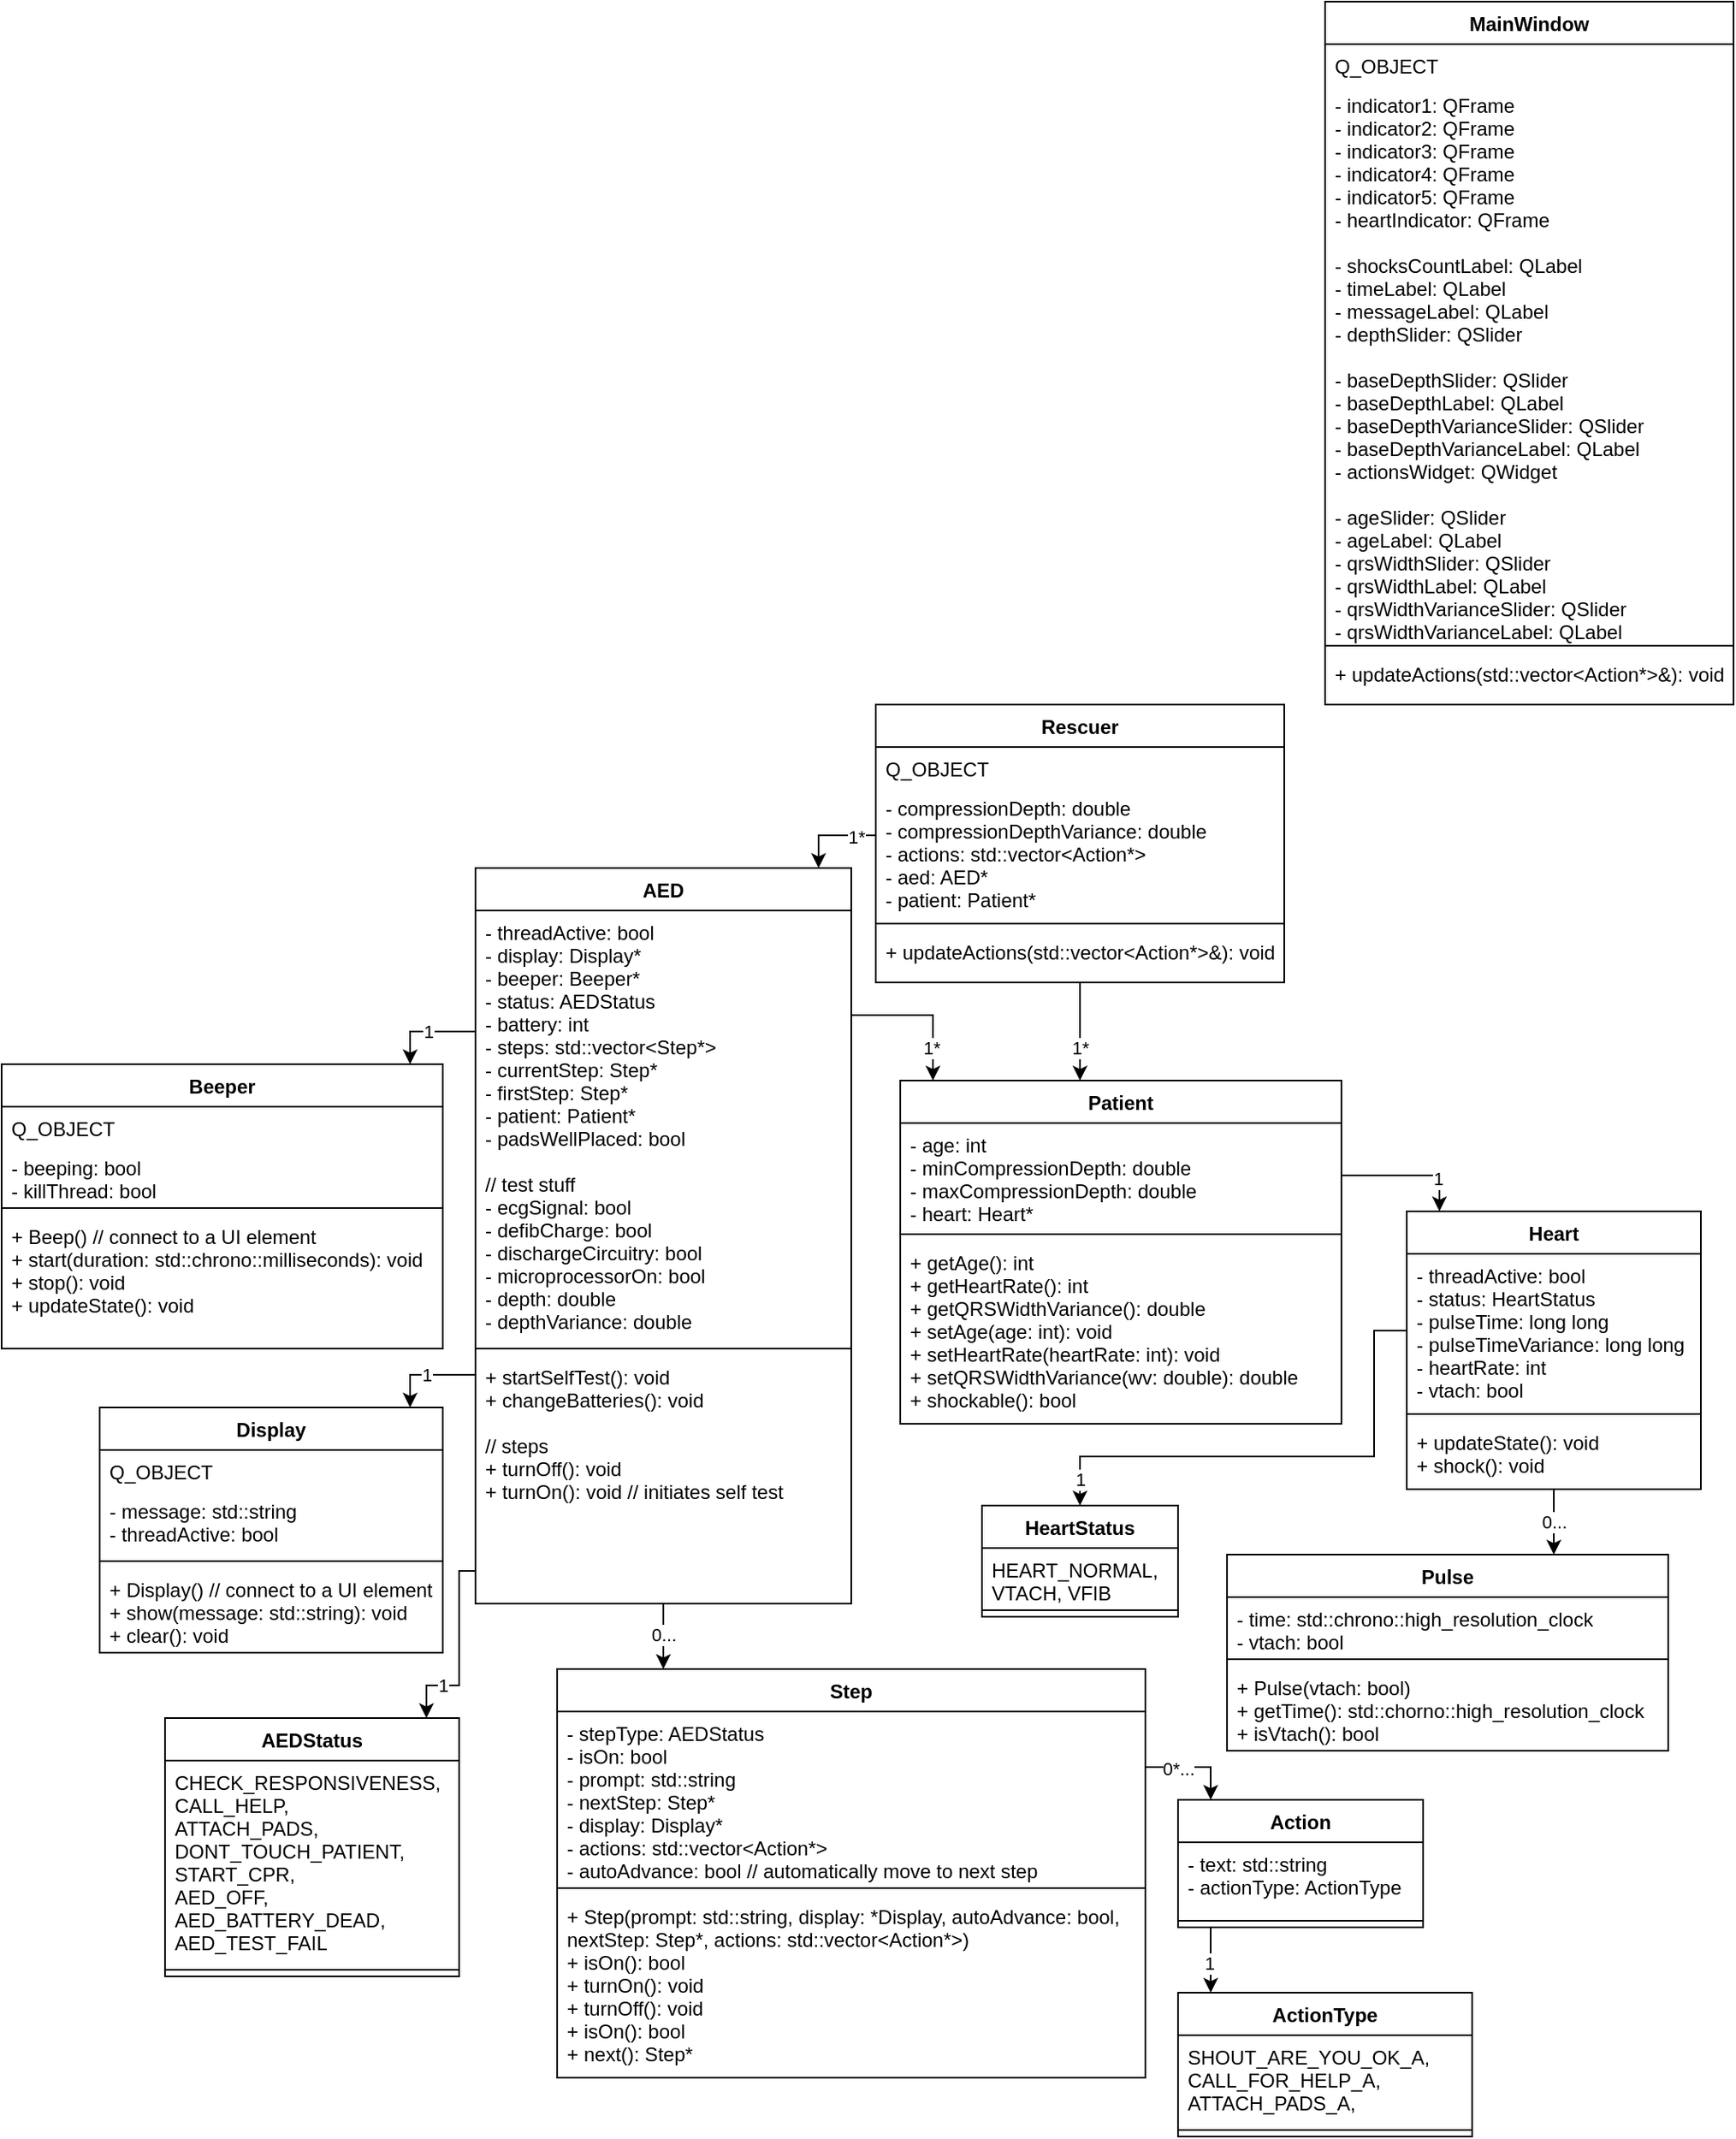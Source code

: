 <mxfile version="22.1.2" type="device">
  <diagram name="Page-1" id="tetlP-_5vaCFwDyEh7tG">
    <mxGraphModel dx="1083" dy="1207" grid="1" gridSize="10" guides="1" tooltips="1" connect="1" arrows="1" fold="1" page="0" pageScale="1" pageWidth="850" pageHeight="1100" math="0" shadow="0">
      <root>
        <mxCell id="0" />
        <mxCell id="1" parent="0" />
        <mxCell id="tUdZDqMW9yjcQcm0qfBK-10" style="edgeStyle=orthogonalEdgeStyle;rounded=0;orthogonalLoop=1;jettySize=auto;html=1;" parent="1" source="ScC2c7ncrTBsJSaWzP-6-5" target="iWsLtl4iKsOkgfnaJagi-5" edge="1">
          <mxGeometry relative="1" as="geometry">
            <Array as="points">
              <mxPoint x="250" y="40" />
            </Array>
          </mxGeometry>
        </mxCell>
        <mxCell id="tUdZDqMW9yjcQcm0qfBK-12" value="1*" style="edgeLabel;html=1;align=center;verticalAlign=middle;resizable=0;points=[];" parent="tUdZDqMW9yjcQcm0qfBK-10" vertex="1" connectable="0">
          <mxGeometry x="0.856" y="-1" relative="1" as="geometry">
            <mxPoint y="-14" as="offset" />
          </mxGeometry>
        </mxCell>
        <mxCell id="tUdZDqMW9yjcQcm0qfBK-26" style="edgeStyle=orthogonalEdgeStyle;rounded=0;orthogonalLoop=1;jettySize=auto;html=1;" parent="1" source="ScC2c7ncrTBsJSaWzP-6-5" target="ScC2c7ncrTBsJSaWzP-6-25" edge="1">
          <mxGeometry relative="1" as="geometry">
            <Array as="points">
              <mxPoint x="-70" y="260" />
            </Array>
          </mxGeometry>
        </mxCell>
        <mxCell id="tUdZDqMW9yjcQcm0qfBK-34" value="1" style="edgeLabel;html=1;align=center;verticalAlign=middle;resizable=0;points=[];" parent="tUdZDqMW9yjcQcm0qfBK-26" vertex="1" connectable="0">
          <mxGeometry x="0.498" y="-1" relative="1" as="geometry">
            <mxPoint x="11" y="-5" as="offset" />
          </mxGeometry>
        </mxCell>
        <mxCell id="tUdZDqMW9yjcQcm0qfBK-27" style="edgeStyle=orthogonalEdgeStyle;rounded=0;orthogonalLoop=1;jettySize=auto;html=1;" parent="1" source="ScC2c7ncrTBsJSaWzP-6-5" target="ScC2c7ncrTBsJSaWzP-6-10" edge="1">
          <mxGeometry relative="1" as="geometry">
            <Array as="points">
              <mxPoint x="-40" y="380" />
              <mxPoint x="-40" y="450" />
              <mxPoint x="-60" y="450" />
            </Array>
          </mxGeometry>
        </mxCell>
        <mxCell id="tUdZDqMW9yjcQcm0qfBK-33" value="1" style="edgeLabel;html=1;align=center;verticalAlign=middle;resizable=0;points=[];" parent="tUdZDqMW9yjcQcm0qfBK-27" vertex="1" connectable="0">
          <mxGeometry x="0.674" y="3" relative="1" as="geometry">
            <mxPoint x="7" y="-1" as="offset" />
          </mxGeometry>
        </mxCell>
        <mxCell id="tUdZDqMW9yjcQcm0qfBK-28" style="edgeStyle=orthogonalEdgeStyle;rounded=0;orthogonalLoop=1;jettySize=auto;html=1;" parent="1" source="ScC2c7ncrTBsJSaWzP-6-5" target="ScC2c7ncrTBsJSaWzP-6-14" edge="1">
          <mxGeometry relative="1" as="geometry">
            <Array as="points">
              <mxPoint x="85" y="430" />
              <mxPoint x="85" y="430" />
            </Array>
          </mxGeometry>
        </mxCell>
        <mxCell id="tUdZDqMW9yjcQcm0qfBK-31" value="0..." style="edgeLabel;html=1;align=center;verticalAlign=middle;resizable=0;points=[];" parent="tUdZDqMW9yjcQcm0qfBK-28" vertex="1" connectable="0">
          <mxGeometry x="-0.066" relative="1" as="geometry">
            <mxPoint as="offset" />
          </mxGeometry>
        </mxCell>
        <mxCell id="ScC2c7ncrTBsJSaWzP-6-5" value="AED" style="swimlane;fontStyle=1;align=center;verticalAlign=top;childLayout=stackLayout;horizontal=1;startSize=26;horizontalStack=0;resizeParent=1;resizeParentMax=0;resizeLast=0;collapsible=1;marginBottom=0;" parent="1" vertex="1">
          <mxGeometry x="-30" y="-50" width="230" height="450" as="geometry" />
        </mxCell>
        <mxCell id="ScC2c7ncrTBsJSaWzP-6-6" value="- threadActive: bool&#xa;- display: Display*&#xa;- beeper: Beeper*&#xa;- status: AEDStatus&#xa;- battery: int&#xa;- steps: std::vector&lt;Step*&gt;&#xa;- currentStep: Step*&#xa;- firstStep: Step*&#xa;- patient: Patient*&#xa;- padsWellPlaced: bool&#xa;&#xa;// test stuff&#xa;- ecgSignal: bool&#xa;- defibCharge: bool&#xa;- dischargeCircuitry: bool&#xa;- microprocessorOn: bool&#xa;- depth: double&#xa;- depthVariance: double" style="text;strokeColor=none;fillColor=none;align=left;verticalAlign=top;spacingLeft=4;spacingRight=4;overflow=hidden;rotatable=0;points=[[0,0.5],[1,0.5]];portConstraint=eastwest;" parent="ScC2c7ncrTBsJSaWzP-6-5" vertex="1">
          <mxGeometry y="26" width="230" height="264" as="geometry" />
        </mxCell>
        <mxCell id="ScC2c7ncrTBsJSaWzP-6-7" value="" style="line;strokeWidth=1;fillColor=none;align=left;verticalAlign=middle;spacingTop=-1;spacingLeft=3;spacingRight=3;rotatable=0;labelPosition=right;points=[];portConstraint=eastwest;strokeColor=inherit;" parent="ScC2c7ncrTBsJSaWzP-6-5" vertex="1">
          <mxGeometry y="290" width="230" height="8" as="geometry" />
        </mxCell>
        <mxCell id="ScC2c7ncrTBsJSaWzP-6-8" value="+ startSelfTest(): void&#xa;+ changeBatteries(): void&#xa;&#xa;// steps&#xa;+ turnOff(): void&#xa;+ turnOn(): void // initiates self test&#xa;" style="text;strokeColor=none;fillColor=none;align=left;verticalAlign=top;spacingLeft=4;spacingRight=4;overflow=hidden;rotatable=0;points=[[0,0.5],[1,0.5]];portConstraint=eastwest;" parent="ScC2c7ncrTBsJSaWzP-6-5" vertex="1">
          <mxGeometry y="298" width="230" height="152" as="geometry" />
        </mxCell>
        <mxCell id="ScC2c7ncrTBsJSaWzP-6-10" value="AEDStatus" style="swimlane;fontStyle=1;align=center;verticalAlign=top;childLayout=stackLayout;horizontal=1;startSize=26;horizontalStack=0;resizeParent=1;resizeParentMax=0;resizeLast=0;collapsible=1;marginBottom=0;" parent="1" vertex="1">
          <mxGeometry x="-220" y="470" width="180" height="158" as="geometry" />
        </mxCell>
        <mxCell id="ScC2c7ncrTBsJSaWzP-6-11" value="CHECK_RESPONSIVENESS,&#xa;CALL_HELP,&#xa;ATTACH_PADS,&#xa;DONT_TOUCH_PATIENT,&#xa;START_CPR,&#xa;AED_OFF,&#xa;AED_BATTERY_DEAD,&#xa;AED_TEST_FAIL&#xa;" style="text;strokeColor=none;fillColor=none;align=left;verticalAlign=top;spacingLeft=4;spacingRight=4;overflow=hidden;rotatable=0;points=[[0,0.5],[1,0.5]];portConstraint=eastwest;" parent="ScC2c7ncrTBsJSaWzP-6-10" vertex="1">
          <mxGeometry y="26" width="180" height="124" as="geometry" />
        </mxCell>
        <mxCell id="ScC2c7ncrTBsJSaWzP-6-12" value="" style="line;strokeWidth=1;fillColor=none;align=left;verticalAlign=middle;spacingTop=-1;spacingLeft=3;spacingRight=3;rotatable=0;labelPosition=right;points=[];portConstraint=eastwest;strokeColor=inherit;" parent="ScC2c7ncrTBsJSaWzP-6-10" vertex="1">
          <mxGeometry y="150" width="180" height="8" as="geometry" />
        </mxCell>
        <mxCell id="tUdZDqMW9yjcQcm0qfBK-21" style="edgeStyle=orthogonalEdgeStyle;rounded=0;orthogonalLoop=1;jettySize=auto;html=1;" parent="1" source="ScC2c7ncrTBsJSaWzP-6-14" target="ScC2c7ncrTBsJSaWzP-6-33" edge="1">
          <mxGeometry relative="1" as="geometry">
            <Array as="points">
              <mxPoint x="420" y="500" />
            </Array>
          </mxGeometry>
        </mxCell>
        <mxCell id="tUdZDqMW9yjcQcm0qfBK-22" value="0*..." style="edgeLabel;html=1;align=center;verticalAlign=middle;resizable=0;points=[];" parent="tUdZDqMW9yjcQcm0qfBK-21" vertex="1" connectable="0">
          <mxGeometry x="-0.271" y="-1" relative="1" as="geometry">
            <mxPoint x="-2" as="offset" />
          </mxGeometry>
        </mxCell>
        <mxCell id="ScC2c7ncrTBsJSaWzP-6-14" value="Step" style="swimlane;fontStyle=1;align=center;verticalAlign=top;childLayout=stackLayout;horizontal=1;startSize=26;horizontalStack=0;resizeParent=1;resizeParentMax=0;resizeLast=0;collapsible=1;marginBottom=0;" parent="1" vertex="1">
          <mxGeometry x="20" y="440" width="360" height="250" as="geometry" />
        </mxCell>
        <mxCell id="ScC2c7ncrTBsJSaWzP-6-15" value="- stepType: AEDStatus&#xa;- isOn: bool&#xa;- prompt: std::string&#xa;- nextStep: Step*&#xa;- display: Display*&#xa;- actions: std::vector&lt;Action*&gt;&#xa;- autoAdvance: bool // automatically move to next step" style="text;strokeColor=none;fillColor=none;align=left;verticalAlign=top;spacingLeft=4;spacingRight=4;overflow=hidden;rotatable=0;points=[[0,0.5],[1,0.5]];portConstraint=eastwest;" parent="ScC2c7ncrTBsJSaWzP-6-14" vertex="1">
          <mxGeometry y="26" width="360" height="104" as="geometry" />
        </mxCell>
        <mxCell id="ScC2c7ncrTBsJSaWzP-6-16" value="" style="line;strokeWidth=1;fillColor=none;align=left;verticalAlign=middle;spacingTop=-1;spacingLeft=3;spacingRight=3;rotatable=0;labelPosition=right;points=[];portConstraint=eastwest;strokeColor=inherit;" parent="ScC2c7ncrTBsJSaWzP-6-14" vertex="1">
          <mxGeometry y="130" width="360" height="8" as="geometry" />
        </mxCell>
        <mxCell id="ScC2c7ncrTBsJSaWzP-6-17" value="+ Step(prompt: std::string, display: *Display, autoAdvance: bool,&#xa;nextStep: Step*, actions: std::vector&lt;Action*&gt;)&#xa;+ isOn(): bool&#xa;+ turnOn(): void&#xa;+ turnOff(): void&#xa;+ isOn(): bool&#xa;+ next(): Step*&#xa;" style="text;strokeColor=none;fillColor=none;align=left;verticalAlign=top;spacingLeft=4;spacingRight=4;overflow=hidden;rotatable=0;points=[[0,0.5],[1,0.5]];portConstraint=eastwest;" parent="ScC2c7ncrTBsJSaWzP-6-14" vertex="1">
          <mxGeometry y="138" width="360" height="112" as="geometry" />
        </mxCell>
        <mxCell id="ScC2c7ncrTBsJSaWzP-6-25" value="Display" style="swimlane;fontStyle=1;align=center;verticalAlign=top;childLayout=stackLayout;horizontal=1;startSize=26;horizontalStack=0;resizeParent=1;resizeParentMax=0;resizeLast=0;collapsible=1;marginBottom=0;" parent="1" vertex="1">
          <mxGeometry x="-260" y="280" width="210" height="150" as="geometry" />
        </mxCell>
        <mxCell id="tUdZDqMW9yjcQcm0qfBK-2" value="Q_OBJECT" style="text;strokeColor=none;fillColor=none;align=left;verticalAlign=top;spacingLeft=4;spacingRight=4;overflow=hidden;rotatable=0;points=[[0,0.5],[1,0.5]];portConstraint=eastwest;" parent="ScC2c7ncrTBsJSaWzP-6-25" vertex="1">
          <mxGeometry y="26" width="210" height="24" as="geometry" />
        </mxCell>
        <mxCell id="ScC2c7ncrTBsJSaWzP-6-26" value="- message: std::string&#xa;- threadActive: bool" style="text;strokeColor=none;fillColor=none;align=left;verticalAlign=top;spacingLeft=4;spacingRight=4;overflow=hidden;rotatable=0;points=[[0,0.5],[1,0.5]];portConstraint=eastwest;" parent="ScC2c7ncrTBsJSaWzP-6-25" vertex="1">
          <mxGeometry y="50" width="210" height="40" as="geometry" />
        </mxCell>
        <mxCell id="ScC2c7ncrTBsJSaWzP-6-27" value="" style="line;strokeWidth=1;fillColor=none;align=left;verticalAlign=middle;spacingTop=-1;spacingLeft=3;spacingRight=3;rotatable=0;labelPosition=right;points=[];portConstraint=eastwest;strokeColor=inherit;" parent="ScC2c7ncrTBsJSaWzP-6-25" vertex="1">
          <mxGeometry y="90" width="210" height="8" as="geometry" />
        </mxCell>
        <mxCell id="ScC2c7ncrTBsJSaWzP-6-28" value="+ Display() // connect to a UI element&#xa;+ show(message: std::string): void&#xa;+ clear(): void" style="text;strokeColor=none;fillColor=none;align=left;verticalAlign=top;spacingLeft=4;spacingRight=4;overflow=hidden;rotatable=0;points=[[0,0.5],[1,0.5]];portConstraint=eastwest;" parent="ScC2c7ncrTBsJSaWzP-6-25" vertex="1">
          <mxGeometry y="98" width="210" height="52" as="geometry" />
        </mxCell>
        <mxCell id="tUdZDqMW9yjcQcm0qfBK-20" style="edgeStyle=orthogonalEdgeStyle;rounded=0;orthogonalLoop=1;jettySize=auto;html=1;" parent="1" source="ScC2c7ncrTBsJSaWzP-6-33" target="ScC2c7ncrTBsJSaWzP-6-37" edge="1">
          <mxGeometry relative="1" as="geometry">
            <Array as="points">
              <mxPoint x="420" y="630" />
              <mxPoint x="420" y="630" />
            </Array>
          </mxGeometry>
        </mxCell>
        <mxCell id="tUdZDqMW9yjcQcm0qfBK-23" value="1" style="edgeLabel;html=1;align=center;verticalAlign=middle;resizable=0;points=[];" parent="tUdZDqMW9yjcQcm0qfBK-20" vertex="1" connectable="0">
          <mxGeometry x="0.345" y="-1" relative="1" as="geometry">
            <mxPoint y="-5" as="offset" />
          </mxGeometry>
        </mxCell>
        <mxCell id="ScC2c7ncrTBsJSaWzP-6-33" value="Action" style="swimlane;fontStyle=1;align=center;verticalAlign=top;childLayout=stackLayout;horizontal=1;startSize=26;horizontalStack=0;resizeParent=1;resizeParentMax=0;resizeLast=0;collapsible=1;marginBottom=0;" parent="1" vertex="1">
          <mxGeometry x="400" y="520" width="150" height="78" as="geometry" />
        </mxCell>
        <mxCell id="ScC2c7ncrTBsJSaWzP-6-34" value="- text: std::string&#xa;- actionType: ActionType" style="text;strokeColor=none;fillColor=none;align=left;verticalAlign=top;spacingLeft=4;spacingRight=4;overflow=hidden;rotatable=0;points=[[0,0.5],[1,0.5]];portConstraint=eastwest;" parent="ScC2c7ncrTBsJSaWzP-6-33" vertex="1">
          <mxGeometry y="26" width="150" height="44" as="geometry" />
        </mxCell>
        <mxCell id="ScC2c7ncrTBsJSaWzP-6-35" value="" style="line;strokeWidth=1;fillColor=none;align=left;verticalAlign=middle;spacingTop=-1;spacingLeft=3;spacingRight=3;rotatable=0;labelPosition=right;points=[];portConstraint=eastwest;strokeColor=inherit;" parent="ScC2c7ncrTBsJSaWzP-6-33" vertex="1">
          <mxGeometry y="70" width="150" height="8" as="geometry" />
        </mxCell>
        <mxCell id="ScC2c7ncrTBsJSaWzP-6-37" value="ActionType" style="swimlane;fontStyle=1;align=center;verticalAlign=top;childLayout=stackLayout;horizontal=1;startSize=26;horizontalStack=0;resizeParent=1;resizeParentMax=0;resizeLast=0;collapsible=1;marginBottom=0;" parent="1" vertex="1">
          <mxGeometry x="400" y="638" width="180" height="88" as="geometry" />
        </mxCell>
        <mxCell id="ScC2c7ncrTBsJSaWzP-6-38" value="SHOUT_ARE_YOU_OK_A,&#xa;CALL_FOR_HELP_A,&#xa;ATTACH_PADS_A,&#xa;" style="text;strokeColor=none;fillColor=none;align=left;verticalAlign=top;spacingLeft=4;spacingRight=4;overflow=hidden;rotatable=0;points=[[0,0.5],[1,0.5]];portConstraint=eastwest;" parent="ScC2c7ncrTBsJSaWzP-6-37" vertex="1">
          <mxGeometry y="26" width="180" height="54" as="geometry" />
        </mxCell>
        <mxCell id="ScC2c7ncrTBsJSaWzP-6-39" value="" style="line;strokeWidth=1;fillColor=none;align=left;verticalAlign=middle;spacingTop=-1;spacingLeft=3;spacingRight=3;rotatable=0;labelPosition=right;points=[];portConstraint=eastwest;strokeColor=inherit;" parent="ScC2c7ncrTBsJSaWzP-6-37" vertex="1">
          <mxGeometry y="80" width="180" height="8" as="geometry" />
        </mxCell>
        <mxCell id="iWsLtl4iKsOkgfnaJagi-1" value="Beeper" style="swimlane;fontStyle=1;align=center;verticalAlign=top;childLayout=stackLayout;horizontal=1;startSize=26;horizontalStack=0;resizeParent=1;resizeParentMax=0;resizeLast=0;collapsible=1;marginBottom=0;" parent="1" vertex="1">
          <mxGeometry x="-320" y="70" width="270" height="174" as="geometry" />
        </mxCell>
        <mxCell id="tUdZDqMW9yjcQcm0qfBK-1" value="Q_OBJECT" style="text;strokeColor=none;fillColor=none;align=left;verticalAlign=top;spacingLeft=4;spacingRight=4;overflow=hidden;rotatable=0;points=[[0,0.5],[1,0.5]];portConstraint=eastwest;" parent="iWsLtl4iKsOkgfnaJagi-1" vertex="1">
          <mxGeometry y="26" width="270" height="24" as="geometry" />
        </mxCell>
        <mxCell id="iWsLtl4iKsOkgfnaJagi-2" value="- beeping: bool&#xa;- killThread: bool" style="text;strokeColor=none;fillColor=none;align=left;verticalAlign=top;spacingLeft=4;spacingRight=4;overflow=hidden;rotatable=0;points=[[0,0.5],[1,0.5]];portConstraint=eastwest;" parent="iWsLtl4iKsOkgfnaJagi-1" vertex="1">
          <mxGeometry y="50" width="270" height="34" as="geometry" />
        </mxCell>
        <mxCell id="iWsLtl4iKsOkgfnaJagi-3" value="" style="line;strokeWidth=1;fillColor=none;align=left;verticalAlign=middle;spacingTop=-1;spacingLeft=3;spacingRight=3;rotatable=0;labelPosition=right;points=[];portConstraint=eastwest;strokeColor=inherit;" parent="iWsLtl4iKsOkgfnaJagi-1" vertex="1">
          <mxGeometry y="84" width="270" height="8" as="geometry" />
        </mxCell>
        <mxCell id="iWsLtl4iKsOkgfnaJagi-4" value="+ Beep() // connect to a UI element&#xa;+ start(duration: std::chrono::milliseconds): void&#xa;+ stop(): void&#xa;+ updateState(): void&#xa;" style="text;strokeColor=none;fillColor=none;align=left;verticalAlign=top;spacingLeft=4;spacingRight=4;overflow=hidden;rotatable=0;points=[[0,0.5],[1,0.5]];portConstraint=eastwest;" parent="iWsLtl4iKsOkgfnaJagi-1" vertex="1">
          <mxGeometry y="92" width="270" height="82" as="geometry" />
        </mxCell>
        <mxCell id="iWsLtl4iKsOkgfnaJagi-5" value="Patient" style="swimlane;fontStyle=1;align=center;verticalAlign=top;childLayout=stackLayout;horizontal=1;startSize=26;horizontalStack=0;resizeParent=1;resizeParentMax=0;resizeLast=0;collapsible=1;marginBottom=0;" parent="1" vertex="1">
          <mxGeometry x="230" y="80" width="270" height="210" as="geometry" />
        </mxCell>
        <mxCell id="iWsLtl4iKsOkgfnaJagi-6" value="- age: int&#xa;- minCompressionDepth: double&#xa;- maxCompressionDepth: double&#xa;- heart: Heart*" style="text;strokeColor=none;fillColor=none;align=left;verticalAlign=top;spacingLeft=4;spacingRight=4;overflow=hidden;rotatable=0;points=[[0,0.5],[1,0.5]];portConstraint=eastwest;" parent="iWsLtl4iKsOkgfnaJagi-5" vertex="1">
          <mxGeometry y="26" width="270" height="64" as="geometry" />
        </mxCell>
        <mxCell id="iWsLtl4iKsOkgfnaJagi-7" value="" style="line;strokeWidth=1;fillColor=none;align=left;verticalAlign=middle;spacingTop=-1;spacingLeft=3;spacingRight=3;rotatable=0;labelPosition=right;points=[];portConstraint=eastwest;strokeColor=inherit;" parent="iWsLtl4iKsOkgfnaJagi-5" vertex="1">
          <mxGeometry y="90" width="270" height="8" as="geometry" />
        </mxCell>
        <mxCell id="iWsLtl4iKsOkgfnaJagi-8" value="+ getAge(): int&#xa;+ getHeartRate(): int&#xa;+ getQRSWidthVariance(): double&#xa;+ setAge(age: int): void&#xa;+ setHeartRate(heartRate: int): void&#xa;+ setQRSWidthVariance(wv: double): double&#xa;+ shockable(): bool&#xa;" style="text;strokeColor=none;fillColor=none;align=left;verticalAlign=top;spacingLeft=4;spacingRight=4;overflow=hidden;rotatable=0;points=[[0,0.5],[1,0.5]];portConstraint=eastwest;" parent="iWsLtl4iKsOkgfnaJagi-5" vertex="1">
          <mxGeometry y="98" width="270" height="112" as="geometry" />
        </mxCell>
        <mxCell id="tUdZDqMW9yjcQcm0qfBK-8" style="edgeStyle=orthogonalEdgeStyle;rounded=0;orthogonalLoop=1;jettySize=auto;html=1;" parent="1" source="8n3uGZt4mPmKabwt7QO_-11" target="iWsLtl4iKsOkgfnaJagi-5" edge="1">
          <mxGeometry relative="1" as="geometry">
            <Array as="points">
              <mxPoint x="340" y="70" />
              <mxPoint x="340" y="70" />
            </Array>
          </mxGeometry>
        </mxCell>
        <mxCell id="tUdZDqMW9yjcQcm0qfBK-11" value="1*" style="edgeLabel;html=1;align=center;verticalAlign=middle;resizable=0;points=[];" parent="tUdZDqMW9yjcQcm0qfBK-8" vertex="1" connectable="0">
          <mxGeometry x="0.856" y="1" relative="1" as="geometry">
            <mxPoint x="-1" y="-16" as="offset" />
          </mxGeometry>
        </mxCell>
        <mxCell id="tUdZDqMW9yjcQcm0qfBK-9" style="edgeStyle=orthogonalEdgeStyle;rounded=0;orthogonalLoop=1;jettySize=auto;html=1;" parent="1" source="8n3uGZt4mPmKabwt7QO_-11" target="ScC2c7ncrTBsJSaWzP-6-5" edge="1">
          <mxGeometry relative="1" as="geometry">
            <Array as="points">
              <mxPoint x="180" y="-70" />
            </Array>
          </mxGeometry>
        </mxCell>
        <mxCell id="tUdZDqMW9yjcQcm0qfBK-32" value="1*" style="edgeLabel;html=1;align=center;verticalAlign=middle;resizable=0;points=[];" parent="tUdZDqMW9yjcQcm0qfBK-9" vertex="1" connectable="0">
          <mxGeometry x="-0.553" y="1" relative="1" as="geometry">
            <mxPoint as="offset" />
          </mxGeometry>
        </mxCell>
        <mxCell id="8n3uGZt4mPmKabwt7QO_-11" value="Rescuer" style="swimlane;fontStyle=1;align=center;verticalAlign=top;childLayout=stackLayout;horizontal=1;startSize=26;horizontalStack=0;resizeParent=1;resizeParentMax=0;resizeLast=0;collapsible=1;marginBottom=0;" parent="1" vertex="1">
          <mxGeometry x="215" y="-150" width="250" height="170" as="geometry" />
        </mxCell>
        <mxCell id="tUdZDqMW9yjcQcm0qfBK-7" value="Q_OBJECT" style="text;strokeColor=none;fillColor=none;align=left;verticalAlign=top;spacingLeft=4;spacingRight=4;overflow=hidden;rotatable=0;points=[[0,0.5],[1,0.5]];portConstraint=eastwest;" parent="8n3uGZt4mPmKabwt7QO_-11" vertex="1">
          <mxGeometry y="26" width="250" height="24" as="geometry" />
        </mxCell>
        <mxCell id="8n3uGZt4mPmKabwt7QO_-12" value="- compressionDepth: double&#xa;- compressionDepthVariance: double&#xa;- actions: std::vector&lt;Action*&gt;&#xa;- aed: AED*&#xa;- patient: Patient*" style="text;strokeColor=none;fillColor=none;align=left;verticalAlign=top;spacingLeft=4;spacingRight=4;overflow=hidden;rotatable=0;points=[[0,0.5],[1,0.5]];portConstraint=eastwest;" parent="8n3uGZt4mPmKabwt7QO_-11" vertex="1">
          <mxGeometry y="50" width="250" height="80" as="geometry" />
        </mxCell>
        <mxCell id="8n3uGZt4mPmKabwt7QO_-13" value="" style="line;strokeWidth=1;fillColor=none;align=left;verticalAlign=middle;spacingTop=-1;spacingLeft=3;spacingRight=3;rotatable=0;labelPosition=right;points=[];portConstraint=eastwest;strokeColor=inherit;" parent="8n3uGZt4mPmKabwt7QO_-11" vertex="1">
          <mxGeometry y="130" width="250" height="8" as="geometry" />
        </mxCell>
        <mxCell id="tUdZDqMW9yjcQcm0qfBK-6" value="+ updateActions(std::vector&lt;Action*&gt;&amp;): void" style="text;strokeColor=none;fillColor=none;align=left;verticalAlign=top;spacingLeft=4;spacingRight=4;overflow=hidden;rotatable=0;points=[[0,0.5],[1,0.5]];portConstraint=eastwest;" parent="8n3uGZt4mPmKabwt7QO_-11" vertex="1">
          <mxGeometry y="138" width="250" height="32" as="geometry" />
        </mxCell>
        <mxCell id="8n3uGZt4mPmKabwt7QO_-19" value="Pulse" style="swimlane;fontStyle=1;align=center;verticalAlign=top;childLayout=stackLayout;horizontal=1;startSize=26;horizontalStack=0;resizeParent=1;resizeParentMax=0;resizeLast=0;collapsible=1;marginBottom=0;" parent="1" vertex="1">
          <mxGeometry x="430" y="370" width="270" height="120" as="geometry" />
        </mxCell>
        <mxCell id="8n3uGZt4mPmKabwt7QO_-20" value="- time: std::chrono::high_resolution_clock&#xa;- vtach: bool" style="text;strokeColor=none;fillColor=none;align=left;verticalAlign=top;spacingLeft=4;spacingRight=4;overflow=hidden;rotatable=0;points=[[0,0.5],[1,0.5]];portConstraint=eastwest;" parent="8n3uGZt4mPmKabwt7QO_-19" vertex="1">
          <mxGeometry y="26" width="270" height="34" as="geometry" />
        </mxCell>
        <mxCell id="8n3uGZt4mPmKabwt7QO_-21" value="" style="line;strokeWidth=1;fillColor=none;align=left;verticalAlign=middle;spacingTop=-1;spacingLeft=3;spacingRight=3;rotatable=0;labelPosition=right;points=[];portConstraint=eastwest;strokeColor=inherit;" parent="8n3uGZt4mPmKabwt7QO_-19" vertex="1">
          <mxGeometry y="60" width="270" height="8" as="geometry" />
        </mxCell>
        <mxCell id="8n3uGZt4mPmKabwt7QO_-22" value="+ Pulse(vtach: bool)&#xa;+ getTime(): std::chorno::high_resolution_clock&#xa;+ isVtach(): bool" style="text;strokeColor=none;fillColor=none;align=left;verticalAlign=top;spacingLeft=4;spacingRight=4;overflow=hidden;rotatable=0;points=[[0,0.5],[1,0.5]];portConstraint=eastwest;" parent="8n3uGZt4mPmKabwt7QO_-19" vertex="1">
          <mxGeometry y="68" width="270" height="52" as="geometry" />
        </mxCell>
        <mxCell id="tUdZDqMW9yjcQcm0qfBK-29" value="0..." style="edgeStyle=orthogonalEdgeStyle;rounded=0;orthogonalLoop=1;jettySize=auto;html=1;" parent="1" source="8n3uGZt4mPmKabwt7QO_-25" target="8n3uGZt4mPmKabwt7QO_-19" edge="1">
          <mxGeometry relative="1" as="geometry">
            <Array as="points">
              <mxPoint x="630" y="360" />
              <mxPoint x="630" y="360" />
            </Array>
          </mxGeometry>
        </mxCell>
        <mxCell id="8n3uGZt4mPmKabwt7QO_-25" value="Heart" style="swimlane;fontStyle=1;align=center;verticalAlign=top;childLayout=stackLayout;horizontal=1;startSize=26;horizontalStack=0;resizeParent=1;resizeParentMax=0;resizeLast=0;collapsible=1;marginBottom=0;" parent="1" vertex="1">
          <mxGeometry x="540" y="160" width="180" height="170" as="geometry" />
        </mxCell>
        <mxCell id="8n3uGZt4mPmKabwt7QO_-26" value="- threadActive: bool&#xa;- status: HeartStatus&#xa;- pulseTime: long long&#xa;- pulseTimeVariance: long long&#xa;- heartRate: int&#xa;- vtach: bool" style="text;strokeColor=none;fillColor=none;align=left;verticalAlign=top;spacingLeft=4;spacingRight=4;overflow=hidden;rotatable=0;points=[[0,0.5],[1,0.5]];portConstraint=eastwest;" parent="8n3uGZt4mPmKabwt7QO_-25" vertex="1">
          <mxGeometry y="26" width="180" height="94" as="geometry" />
        </mxCell>
        <mxCell id="8n3uGZt4mPmKabwt7QO_-27" value="" style="line;strokeWidth=1;fillColor=none;align=left;verticalAlign=middle;spacingTop=-1;spacingLeft=3;spacingRight=3;rotatable=0;labelPosition=right;points=[];portConstraint=eastwest;strokeColor=inherit;" parent="8n3uGZt4mPmKabwt7QO_-25" vertex="1">
          <mxGeometry y="120" width="180" height="8" as="geometry" />
        </mxCell>
        <mxCell id="8n3uGZt4mPmKabwt7QO_-28" value="+ updateState(): void&#xa;+ shock(): void" style="text;strokeColor=none;fillColor=none;align=left;verticalAlign=top;spacingLeft=4;spacingRight=4;overflow=hidden;rotatable=0;points=[[0,0.5],[1,0.5]];portConstraint=eastwest;" parent="8n3uGZt4mPmKabwt7QO_-25" vertex="1">
          <mxGeometry y="128" width="180" height="42" as="geometry" />
        </mxCell>
        <mxCell id="8n3uGZt4mPmKabwt7QO_-33" value="HeartStatus" style="swimlane;fontStyle=1;align=center;verticalAlign=top;childLayout=stackLayout;horizontal=1;startSize=26;horizontalStack=0;resizeParent=1;resizeParentMax=0;resizeLast=0;collapsible=1;marginBottom=0;" parent="1" vertex="1">
          <mxGeometry x="280" y="340" width="120" height="68" as="geometry" />
        </mxCell>
        <mxCell id="8n3uGZt4mPmKabwt7QO_-34" value="HEART_NORMAL,&#xa;VTACH, VFIB " style="text;strokeColor=none;fillColor=none;align=left;verticalAlign=top;spacingLeft=4;spacingRight=4;overflow=hidden;rotatable=0;points=[[0,0.5],[1,0.5]];portConstraint=eastwest;" parent="8n3uGZt4mPmKabwt7QO_-33" vertex="1">
          <mxGeometry y="26" width="120" height="34" as="geometry" />
        </mxCell>
        <mxCell id="8n3uGZt4mPmKabwt7QO_-35" value="" style="line;strokeWidth=1;fillColor=none;align=left;verticalAlign=middle;spacingTop=-1;spacingLeft=3;spacingRight=3;rotatable=0;labelPosition=right;points=[];portConstraint=eastwest;strokeColor=inherit;" parent="8n3uGZt4mPmKabwt7QO_-33" vertex="1">
          <mxGeometry y="60" width="120" height="8" as="geometry" />
        </mxCell>
        <mxCell id="tUdZDqMW9yjcQcm0qfBK-4" style="edgeStyle=orthogonalEdgeStyle;rounded=0;orthogonalLoop=1;jettySize=auto;html=1;entryX=0.5;entryY=0;entryDx=0;entryDy=0;" parent="1" source="8n3uGZt4mPmKabwt7QO_-26" target="8n3uGZt4mPmKabwt7QO_-33" edge="1">
          <mxGeometry relative="1" as="geometry">
            <Array as="points">
              <mxPoint x="520" y="233" />
              <mxPoint x="520" y="310" />
              <mxPoint x="340" y="310" />
            </Array>
          </mxGeometry>
        </mxCell>
        <mxCell id="tUdZDqMW9yjcQcm0qfBK-16" value="1" style="edgeLabel;html=1;align=center;verticalAlign=middle;resizable=0;points=[];" parent="tUdZDqMW9yjcQcm0qfBK-4" vertex="1" connectable="0">
          <mxGeometry x="0.622" y="2" relative="1" as="geometry">
            <mxPoint x="-28" y="12" as="offset" />
          </mxGeometry>
        </mxCell>
        <mxCell id="tUdZDqMW9yjcQcm0qfBK-14" style="edgeStyle=orthogonalEdgeStyle;rounded=0;orthogonalLoop=1;jettySize=auto;html=1;" parent="1" source="iWsLtl4iKsOkgfnaJagi-6" target="8n3uGZt4mPmKabwt7QO_-25" edge="1">
          <mxGeometry relative="1" as="geometry">
            <Array as="points">
              <mxPoint x="560" y="138" />
            </Array>
          </mxGeometry>
        </mxCell>
        <mxCell id="tUdZDqMW9yjcQcm0qfBK-15" value="1" style="edgeLabel;html=1;align=center;verticalAlign=middle;resizable=0;points=[];" parent="tUdZDqMW9yjcQcm0qfBK-14" vertex="1" connectable="0">
          <mxGeometry x="0.515" y="-1" relative="1" as="geometry">
            <mxPoint as="offset" />
          </mxGeometry>
        </mxCell>
        <mxCell id="tUdZDqMW9yjcQcm0qfBK-24" style="edgeStyle=orthogonalEdgeStyle;rounded=0;orthogonalLoop=1;jettySize=auto;html=1;" parent="1" source="ScC2c7ncrTBsJSaWzP-6-6" target="iWsLtl4iKsOkgfnaJagi-1" edge="1">
          <mxGeometry relative="1" as="geometry">
            <Array as="points">
              <mxPoint x="-70" y="50" />
            </Array>
          </mxGeometry>
        </mxCell>
        <mxCell id="tUdZDqMW9yjcQcm0qfBK-35" value="1" style="edgeLabel;html=1;align=center;verticalAlign=middle;resizable=0;points=[];" parent="tUdZDqMW9yjcQcm0qfBK-24" vertex="1" connectable="0">
          <mxGeometry x="-0.009" relative="1" as="geometry">
            <mxPoint as="offset" />
          </mxGeometry>
        </mxCell>
        <mxCell id="xqC8oByBqdCN9CtkP7oa-1" value="MainWindow" style="swimlane;fontStyle=1;align=center;verticalAlign=top;childLayout=stackLayout;horizontal=1;startSize=26;horizontalStack=0;resizeParent=1;resizeParentMax=0;resizeLast=0;collapsible=1;marginBottom=0;" vertex="1" parent="1">
          <mxGeometry x="490" y="-580" width="250" height="430" as="geometry" />
        </mxCell>
        <mxCell id="xqC8oByBqdCN9CtkP7oa-2" value="Q_OBJECT" style="text;strokeColor=none;fillColor=none;align=left;verticalAlign=top;spacingLeft=4;spacingRight=4;overflow=hidden;rotatable=0;points=[[0,0.5],[1,0.5]];portConstraint=eastwest;" vertex="1" parent="xqC8oByBqdCN9CtkP7oa-1">
          <mxGeometry y="26" width="250" height="24" as="geometry" />
        </mxCell>
        <mxCell id="xqC8oByBqdCN9CtkP7oa-3" value="- indicator1: QFrame&#xa;- indicator2: QFrame&#xa;- indicator3: QFrame&#xa;- indicator4: QFrame&#xa;- indicator5: QFrame&#xa;- heartIndicator: QFrame&#xa;&#xa;- shocksCountLabel: QLabel&#xa;- timeLabel: QLabel&#xa;- messageLabel: QLabel&#xa;- depthSlider: QSlider&#xa;&#xa;- baseDepthSlider: QSlider&#xa;- baseDepthLabel: QLabel&#xa;- baseDepthVarianceSlider: QSlider&#xa;- baseDepthVarianceLabel: QLabel&#xa;- actionsWidget: QWidget&#xa;&#xa;- ageSlider: QSlider&#xa;- ageLabel: QLabel&#xa;- qrsWidthSlider: QSlider&#xa;- qrsWidthLabel: QLabel&#xa;- qrsWidthVarianceSlider: QSlider&#xa;- qrsWidthVarianceLabel: QLabel" style="text;strokeColor=none;fillColor=none;align=left;verticalAlign=top;spacingLeft=4;spacingRight=4;overflow=hidden;rotatable=0;points=[[0,0.5],[1,0.5]];portConstraint=eastwest;" vertex="1" parent="xqC8oByBqdCN9CtkP7oa-1">
          <mxGeometry y="50" width="250" height="340" as="geometry" />
        </mxCell>
        <mxCell id="xqC8oByBqdCN9CtkP7oa-4" value="" style="line;strokeWidth=1;fillColor=none;align=left;verticalAlign=middle;spacingTop=-1;spacingLeft=3;spacingRight=3;rotatable=0;labelPosition=right;points=[];portConstraint=eastwest;strokeColor=inherit;" vertex="1" parent="xqC8oByBqdCN9CtkP7oa-1">
          <mxGeometry y="390" width="250" height="8" as="geometry" />
        </mxCell>
        <mxCell id="xqC8oByBqdCN9CtkP7oa-5" value="+ updateActions(std::vector&lt;Action*&gt;&amp;): void" style="text;strokeColor=none;fillColor=none;align=left;verticalAlign=top;spacingLeft=4;spacingRight=4;overflow=hidden;rotatable=0;points=[[0,0.5],[1,0.5]];portConstraint=eastwest;" vertex="1" parent="xqC8oByBqdCN9CtkP7oa-1">
          <mxGeometry y="398" width="250" height="32" as="geometry" />
        </mxCell>
      </root>
    </mxGraphModel>
  </diagram>
</mxfile>
